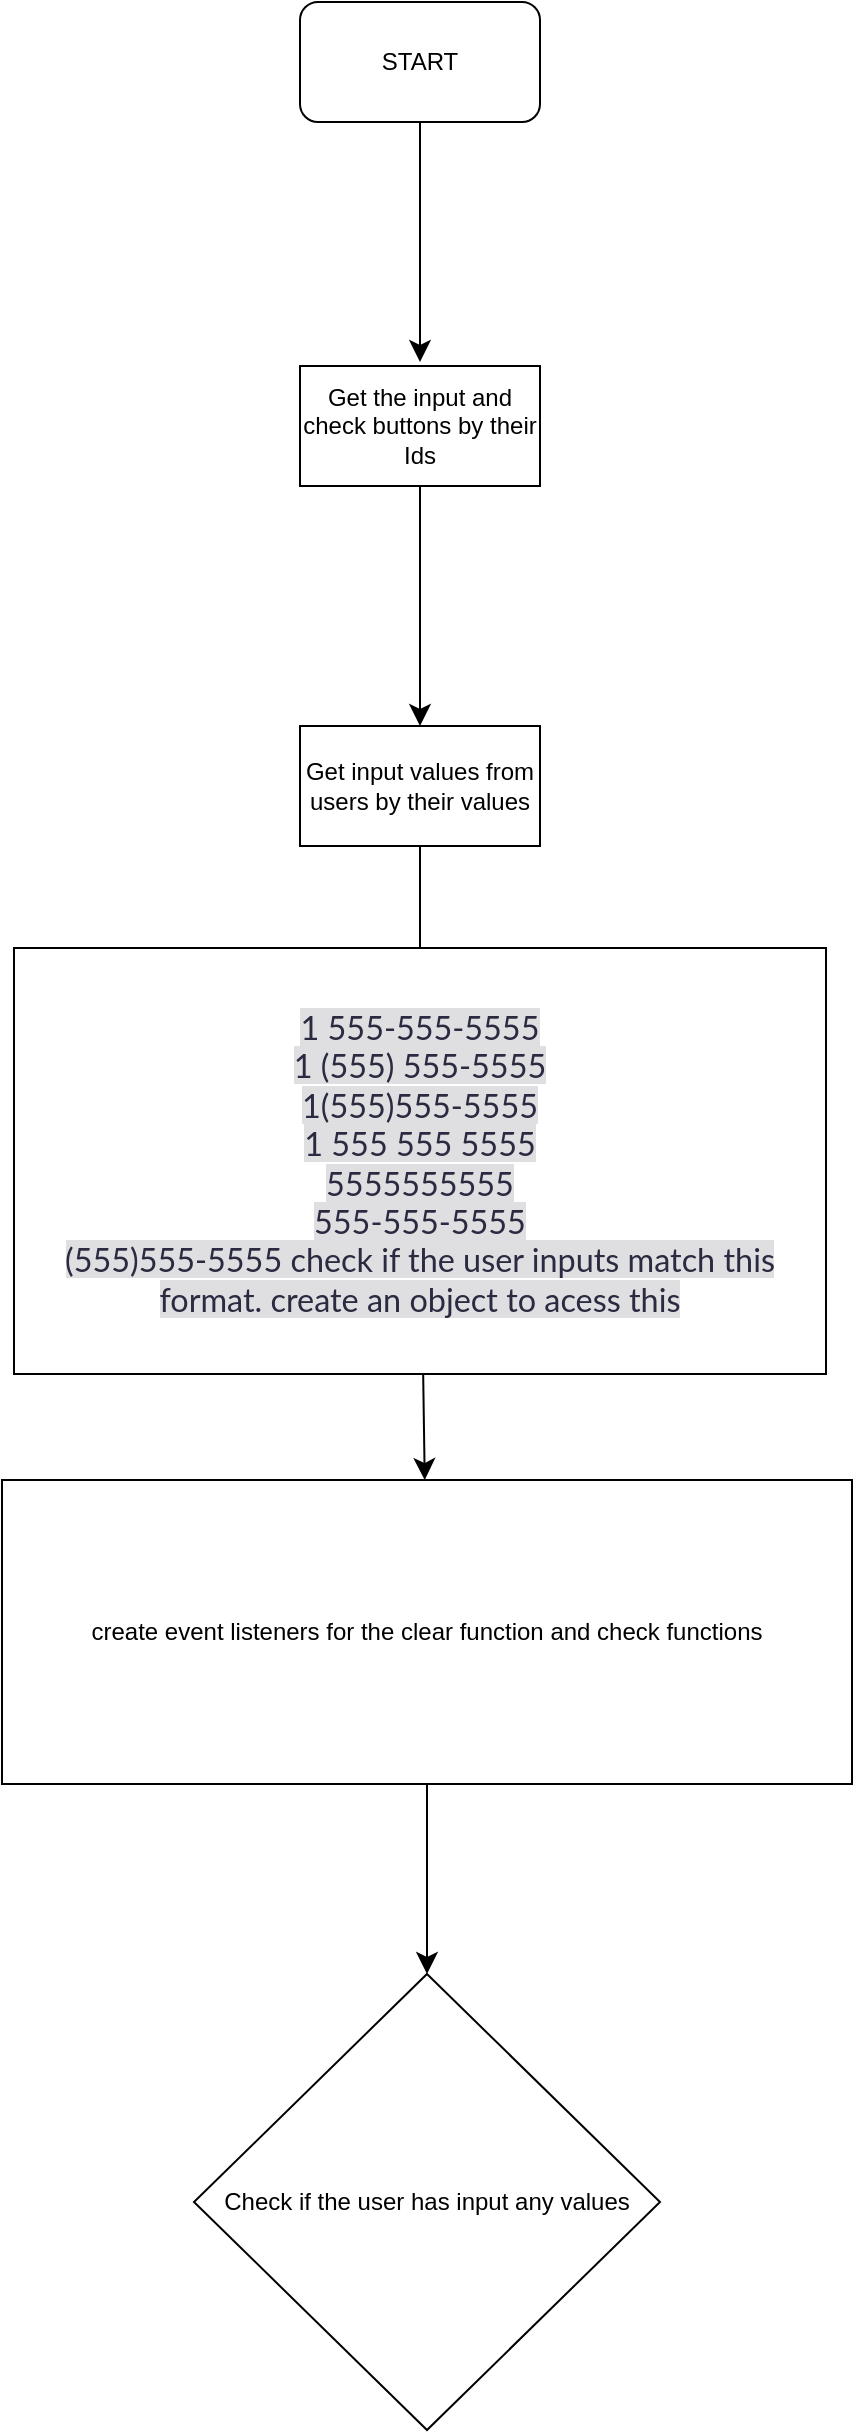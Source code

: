 <mxfile version="24.8.3">
  <diagram name="Page-1" id="-tBSrYwLIq8ia1vciQEy">
    <mxGraphModel dx="1226" dy="851" grid="0" gridSize="10" guides="1" tooltips="1" connect="1" arrows="1" fold="1" page="0" pageScale="1" pageWidth="850" pageHeight="1100" math="0" shadow="0">
      <root>
        <mxCell id="0" />
        <mxCell id="1" parent="0" />
        <mxCell id="V9aO5_16hADCCEbci3v--3" value="" style="edgeStyle=none;curved=1;rounded=0;orthogonalLoop=1;jettySize=auto;html=1;fontSize=12;startSize=8;endSize=8;" parent="1" source="V9aO5_16hADCCEbci3v--1" edge="1">
          <mxGeometry relative="1" as="geometry">
            <mxPoint x="207" y="156" as="targetPoint" />
          </mxGeometry>
        </mxCell>
        <mxCell id="V9aO5_16hADCCEbci3v--1" value="START" style="rounded=1;whiteSpace=wrap;html=1;" parent="1" vertex="1">
          <mxGeometry x="147" y="-24" width="120" height="60" as="geometry" />
        </mxCell>
        <mxCell id="V9aO5_16hADCCEbci3v--6" value="" style="edgeStyle=none;curved=1;rounded=0;orthogonalLoop=1;jettySize=auto;html=1;fontSize=12;startSize=8;endSize=8;" parent="1" source="V9aO5_16hADCCEbci3v--4" target="V9aO5_16hADCCEbci3v--5" edge="1">
          <mxGeometry relative="1" as="geometry" />
        </mxCell>
        <mxCell id="V9aO5_16hADCCEbci3v--4" value="Get the input and check buttons by their Ids" style="rounded=0;whiteSpace=wrap;html=1;" parent="1" vertex="1">
          <mxGeometry x="147" y="158" width="120" height="60" as="geometry" />
        </mxCell>
        <mxCell id="V9aO5_16hADCCEbci3v--8" value="" style="edgeStyle=none;curved=1;rounded=0;orthogonalLoop=1;jettySize=auto;html=1;fontSize=12;startSize=8;endSize=8;" parent="1" source="V9aO5_16hADCCEbci3v--5" edge="1">
          <mxGeometry relative="1" as="geometry">
            <mxPoint x="207" y="518" as="targetPoint" />
          </mxGeometry>
        </mxCell>
        <mxCell id="V9aO5_16hADCCEbci3v--5" value="Get input values from users by their values" style="rounded=0;whiteSpace=wrap;html=1;" parent="1" vertex="1">
          <mxGeometry x="147" y="338" width="120" height="60" as="geometry" />
        </mxCell>
        <mxCell id="V9aO5_16hADCCEbci3v--9" value="Check if the user has input any values" style="rhombus;whiteSpace=wrap;html=1;" parent="1" vertex="1">
          <mxGeometry x="94" y="962" width="233" height="228" as="geometry" />
        </mxCell>
        <mxCell id="U68Fd6dZBsehC2yvFFu2-3" value="" style="edgeStyle=none;curved=1;rounded=0;orthogonalLoop=1;jettySize=auto;html=1;fontSize=12;startSize=8;endSize=8;" edge="1" parent="1" source="U68Fd6dZBsehC2yvFFu2-4" target="V9aO5_16hADCCEbci3v--9">
          <mxGeometry relative="1" as="geometry" />
        </mxCell>
        <mxCell id="U68Fd6dZBsehC2yvFFu2-1" value="&lt;span style=&quot;color: rgb(42, 42, 64); font-family: Lato, sans-serif; font-size: 16.2px; text-align: start; background-color: rgb(223, 223, 226);&quot;&gt;1 555-555-5555&lt;/span&gt;&lt;br style=&quot;--tw-border-spacing-x: 0; --tw-border-spacing-y: 0; --tw-translate-x: 0; --tw-translate-y: 0; --tw-rotate: 0; --tw-skew-x: 0; --tw-skew-y: 0; --tw-scale-x: 1; --tw-scale-y: 1; --tw-pan-x: ; --tw-pan-y: ; --tw-pinch-zoom: ; --tw-scroll-snap-strictness: proximity; --tw-gradient-from-position: ; --tw-gradient-via-position: ; --tw-gradient-to-position: ; --tw-ordinal: ; --tw-slashed-zero: ; --tw-numeric-figure: ; --tw-numeric-spacing: ; --tw-numeric-fraction: ; --tw-ring-inset: ; --tw-ring-offset-width: 0px; --tw-ring-offset-color: #fff; --tw-ring-color: rgba(147,197,253,.5); --tw-ring-offset-shadow: 0 0 #0000; --tw-ring-shadow: 0 0 #0000; --tw-shadow: 0 0 #0000; --tw-shadow-colored: 0 0 #0000; --tw-blur: ; --tw-brightness: ; --tw-contrast: ; --tw-grayscale: ; --tw-hue-rotate: ; --tw-invert: ; --tw-saturate: ; --tw-sepia: ; --tw-drop-shadow: ; --tw-backdrop-blur: ; --tw-backdrop-brightness: ; --tw-backdrop-contrast: ; --tw-backdrop-grayscale: ; --tw-backdrop-hue-rotate: ; --tw-backdrop-invert: ; --tw-backdrop-opacity: ; --tw-backdrop-saturate: ; --tw-backdrop-sepia: ; --tw-contain-size: ; --tw-contain-layout: ; --tw-contain-paint: ; --tw-contain-style: ; border: 0px solid rgb(229, 231, 235); box-sizing: border-box; color: rgb(42, 42, 64); font-family: Lato, sans-serif; font-size: 16.2px; text-align: start; text-shadow: none !important;&quot;&gt;&lt;span style=&quot;color: rgb(42, 42, 64); font-family: Lato, sans-serif; font-size: 16.2px; text-align: start; background-color: rgb(223, 223, 226);&quot;&gt;1 (555) 555-5555&lt;/span&gt;&lt;br style=&quot;--tw-border-spacing-x: 0; --tw-border-spacing-y: 0; --tw-translate-x: 0; --tw-translate-y: 0; --tw-rotate: 0; --tw-skew-x: 0; --tw-skew-y: 0; --tw-scale-x: 1; --tw-scale-y: 1; --tw-pan-x: ; --tw-pan-y: ; --tw-pinch-zoom: ; --tw-scroll-snap-strictness: proximity; --tw-gradient-from-position: ; --tw-gradient-via-position: ; --tw-gradient-to-position: ; --tw-ordinal: ; --tw-slashed-zero: ; --tw-numeric-figure: ; --tw-numeric-spacing: ; --tw-numeric-fraction: ; --tw-ring-inset: ; --tw-ring-offset-width: 0px; --tw-ring-offset-color: #fff; --tw-ring-color: rgba(147,197,253,.5); --tw-ring-offset-shadow: 0 0 #0000; --tw-ring-shadow: 0 0 #0000; --tw-shadow: 0 0 #0000; --tw-shadow-colored: 0 0 #0000; --tw-blur: ; --tw-brightness: ; --tw-contrast: ; --tw-grayscale: ; --tw-hue-rotate: ; --tw-invert: ; --tw-saturate: ; --tw-sepia: ; --tw-drop-shadow: ; --tw-backdrop-blur: ; --tw-backdrop-brightness: ; --tw-backdrop-contrast: ; --tw-backdrop-grayscale: ; --tw-backdrop-hue-rotate: ; --tw-backdrop-invert: ; --tw-backdrop-opacity: ; --tw-backdrop-saturate: ; --tw-backdrop-sepia: ; --tw-contain-size: ; --tw-contain-layout: ; --tw-contain-paint: ; --tw-contain-style: ; border: 0px solid rgb(229, 231, 235); box-sizing: border-box; color: rgb(42, 42, 64); font-family: Lato, sans-serif; font-size: 16.2px; text-align: start; text-shadow: none !important;&quot;&gt;&lt;span style=&quot;color: rgb(42, 42, 64); font-family: Lato, sans-serif; font-size: 16.2px; text-align: start; background-color: rgb(223, 223, 226);&quot;&gt;1(555)555-5555&lt;/span&gt;&lt;br style=&quot;--tw-border-spacing-x: 0; --tw-border-spacing-y: 0; --tw-translate-x: 0; --tw-translate-y: 0; --tw-rotate: 0; --tw-skew-x: 0; --tw-skew-y: 0; --tw-scale-x: 1; --tw-scale-y: 1; --tw-pan-x: ; --tw-pan-y: ; --tw-pinch-zoom: ; --tw-scroll-snap-strictness: proximity; --tw-gradient-from-position: ; --tw-gradient-via-position: ; --tw-gradient-to-position: ; --tw-ordinal: ; --tw-slashed-zero: ; --tw-numeric-figure: ; --tw-numeric-spacing: ; --tw-numeric-fraction: ; --tw-ring-inset: ; --tw-ring-offset-width: 0px; --tw-ring-offset-color: #fff; --tw-ring-color: rgba(147,197,253,.5); --tw-ring-offset-shadow: 0 0 #0000; --tw-ring-shadow: 0 0 #0000; --tw-shadow: 0 0 #0000; --tw-shadow-colored: 0 0 #0000; --tw-blur: ; --tw-brightness: ; --tw-contrast: ; --tw-grayscale: ; --tw-hue-rotate: ; --tw-invert: ; --tw-saturate: ; --tw-sepia: ; --tw-drop-shadow: ; --tw-backdrop-blur: ; --tw-backdrop-brightness: ; --tw-backdrop-contrast: ; --tw-backdrop-grayscale: ; --tw-backdrop-hue-rotate: ; --tw-backdrop-invert: ; --tw-backdrop-opacity: ; --tw-backdrop-saturate: ; --tw-backdrop-sepia: ; --tw-contain-size: ; --tw-contain-layout: ; --tw-contain-paint: ; --tw-contain-style: ; border: 0px solid rgb(229, 231, 235); box-sizing: border-box; color: rgb(42, 42, 64); font-family: Lato, sans-serif; font-size: 16.2px; text-align: start; text-shadow: none !important;&quot;&gt;&lt;span style=&quot;color: rgb(42, 42, 64); font-family: Lato, sans-serif; font-size: 16.2px; text-align: start; background-color: rgb(223, 223, 226);&quot;&gt;1 555 555 5555&lt;/span&gt;&lt;br style=&quot;--tw-border-spacing-x: 0; --tw-border-spacing-y: 0; --tw-translate-x: 0; --tw-translate-y: 0; --tw-rotate: 0; --tw-skew-x: 0; --tw-skew-y: 0; --tw-scale-x: 1; --tw-scale-y: 1; --tw-pan-x: ; --tw-pan-y: ; --tw-pinch-zoom: ; --tw-scroll-snap-strictness: proximity; --tw-gradient-from-position: ; --tw-gradient-via-position: ; --tw-gradient-to-position: ; --tw-ordinal: ; --tw-slashed-zero: ; --tw-numeric-figure: ; --tw-numeric-spacing: ; --tw-numeric-fraction: ; --tw-ring-inset: ; --tw-ring-offset-width: 0px; --tw-ring-offset-color: #fff; --tw-ring-color: rgba(147,197,253,.5); --tw-ring-offset-shadow: 0 0 #0000; --tw-ring-shadow: 0 0 #0000; --tw-shadow: 0 0 #0000; --tw-shadow-colored: 0 0 #0000; --tw-blur: ; --tw-brightness: ; --tw-contrast: ; --tw-grayscale: ; --tw-hue-rotate: ; --tw-invert: ; --tw-saturate: ; --tw-sepia: ; --tw-drop-shadow: ; --tw-backdrop-blur: ; --tw-backdrop-brightness: ; --tw-backdrop-contrast: ; --tw-backdrop-grayscale: ; --tw-backdrop-hue-rotate: ; --tw-backdrop-invert: ; --tw-backdrop-opacity: ; --tw-backdrop-saturate: ; --tw-backdrop-sepia: ; --tw-contain-size: ; --tw-contain-layout: ; --tw-contain-paint: ; --tw-contain-style: ; border: 0px solid rgb(229, 231, 235); box-sizing: border-box; color: rgb(42, 42, 64); font-family: Lato, sans-serif; font-size: 16.2px; text-align: start; text-shadow: none !important;&quot;&gt;&lt;span style=&quot;color: rgb(42, 42, 64); font-family: Lato, sans-serif; font-size: 16.2px; text-align: start; background-color: rgb(223, 223, 226);&quot;&gt;5555555555&lt;/span&gt;&lt;br style=&quot;--tw-border-spacing-x: 0; --tw-border-spacing-y: 0; --tw-translate-x: 0; --tw-translate-y: 0; --tw-rotate: 0; --tw-skew-x: 0; --tw-skew-y: 0; --tw-scale-x: 1; --tw-scale-y: 1; --tw-pan-x: ; --tw-pan-y: ; --tw-pinch-zoom: ; --tw-scroll-snap-strictness: proximity; --tw-gradient-from-position: ; --tw-gradient-via-position: ; --tw-gradient-to-position: ; --tw-ordinal: ; --tw-slashed-zero: ; --tw-numeric-figure: ; --tw-numeric-spacing: ; --tw-numeric-fraction: ; --tw-ring-inset: ; --tw-ring-offset-width: 0px; --tw-ring-offset-color: #fff; --tw-ring-color: rgba(147,197,253,.5); --tw-ring-offset-shadow: 0 0 #0000; --tw-ring-shadow: 0 0 #0000; --tw-shadow: 0 0 #0000; --tw-shadow-colored: 0 0 #0000; --tw-blur: ; --tw-brightness: ; --tw-contrast: ; --tw-grayscale: ; --tw-hue-rotate: ; --tw-invert: ; --tw-saturate: ; --tw-sepia: ; --tw-drop-shadow: ; --tw-backdrop-blur: ; --tw-backdrop-brightness: ; --tw-backdrop-contrast: ; --tw-backdrop-grayscale: ; --tw-backdrop-hue-rotate: ; --tw-backdrop-invert: ; --tw-backdrop-opacity: ; --tw-backdrop-saturate: ; --tw-backdrop-sepia: ; --tw-contain-size: ; --tw-contain-layout: ; --tw-contain-paint: ; --tw-contain-style: ; border: 0px solid rgb(229, 231, 235); box-sizing: border-box; color: rgb(42, 42, 64); font-family: Lato, sans-serif; font-size: 16.2px; text-align: start; text-shadow: none !important;&quot;&gt;&lt;span style=&quot;color: rgb(42, 42, 64); font-family: Lato, sans-serif; font-size: 16.2px; text-align: start; background-color: rgb(223, 223, 226);&quot;&gt;555-555-5555&lt;/span&gt;&lt;br style=&quot;--tw-border-spacing-x: 0; --tw-border-spacing-y: 0; --tw-translate-x: 0; --tw-translate-y: 0; --tw-rotate: 0; --tw-skew-x: 0; --tw-skew-y: 0; --tw-scale-x: 1; --tw-scale-y: 1; --tw-pan-x: ; --tw-pan-y: ; --tw-pinch-zoom: ; --tw-scroll-snap-strictness: proximity; --tw-gradient-from-position: ; --tw-gradient-via-position: ; --tw-gradient-to-position: ; --tw-ordinal: ; --tw-slashed-zero: ; --tw-numeric-figure: ; --tw-numeric-spacing: ; --tw-numeric-fraction: ; --tw-ring-inset: ; --tw-ring-offset-width: 0px; --tw-ring-offset-color: #fff; --tw-ring-color: rgba(147,197,253,.5); --tw-ring-offset-shadow: 0 0 #0000; --tw-ring-shadow: 0 0 #0000; --tw-shadow: 0 0 #0000; --tw-shadow-colored: 0 0 #0000; --tw-blur: ; --tw-brightness: ; --tw-contrast: ; --tw-grayscale: ; --tw-hue-rotate: ; --tw-invert: ; --tw-saturate: ; --tw-sepia: ; --tw-drop-shadow: ; --tw-backdrop-blur: ; --tw-backdrop-brightness: ; --tw-backdrop-contrast: ; --tw-backdrop-grayscale: ; --tw-backdrop-hue-rotate: ; --tw-backdrop-invert: ; --tw-backdrop-opacity: ; --tw-backdrop-saturate: ; --tw-backdrop-sepia: ; --tw-contain-size: ; --tw-contain-layout: ; --tw-contain-paint: ; --tw-contain-style: ; border: 0px solid rgb(229, 231, 235); box-sizing: border-box; color: rgb(42, 42, 64); font-family: Lato, sans-serif; font-size: 16.2px; text-align: start; text-shadow: none !important;&quot;&gt;&lt;span style=&quot;color: rgb(42, 42, 64); font-family: Lato, sans-serif; font-size: 16.2px; text-align: start; background-color: rgb(223, 223, 226);&quot;&gt;(555)555-5555 check if the user inputs match this format. create an object to acess this&lt;/span&gt;" style="rounded=0;whiteSpace=wrap;html=1;" vertex="1" parent="1">
          <mxGeometry x="4" y="449" width="406" height="213" as="geometry" />
        </mxCell>
        <mxCell id="U68Fd6dZBsehC2yvFFu2-5" value="" style="edgeStyle=none;curved=1;rounded=0;orthogonalLoop=1;jettySize=auto;html=1;fontSize=12;startSize=8;endSize=8;" edge="1" parent="1" source="U68Fd6dZBsehC2yvFFu2-1" target="U68Fd6dZBsehC2yvFFu2-4">
          <mxGeometry relative="1" as="geometry">
            <mxPoint x="209" y="662" as="sourcePoint" />
            <mxPoint x="214" y="953" as="targetPoint" />
          </mxGeometry>
        </mxCell>
        <mxCell id="U68Fd6dZBsehC2yvFFu2-4" value="create event listeners for the clear function and check functions" style="rounded=0;whiteSpace=wrap;html=1;" vertex="1" parent="1">
          <mxGeometry x="-2" y="715" width="425" height="152" as="geometry" />
        </mxCell>
      </root>
    </mxGraphModel>
  </diagram>
</mxfile>

